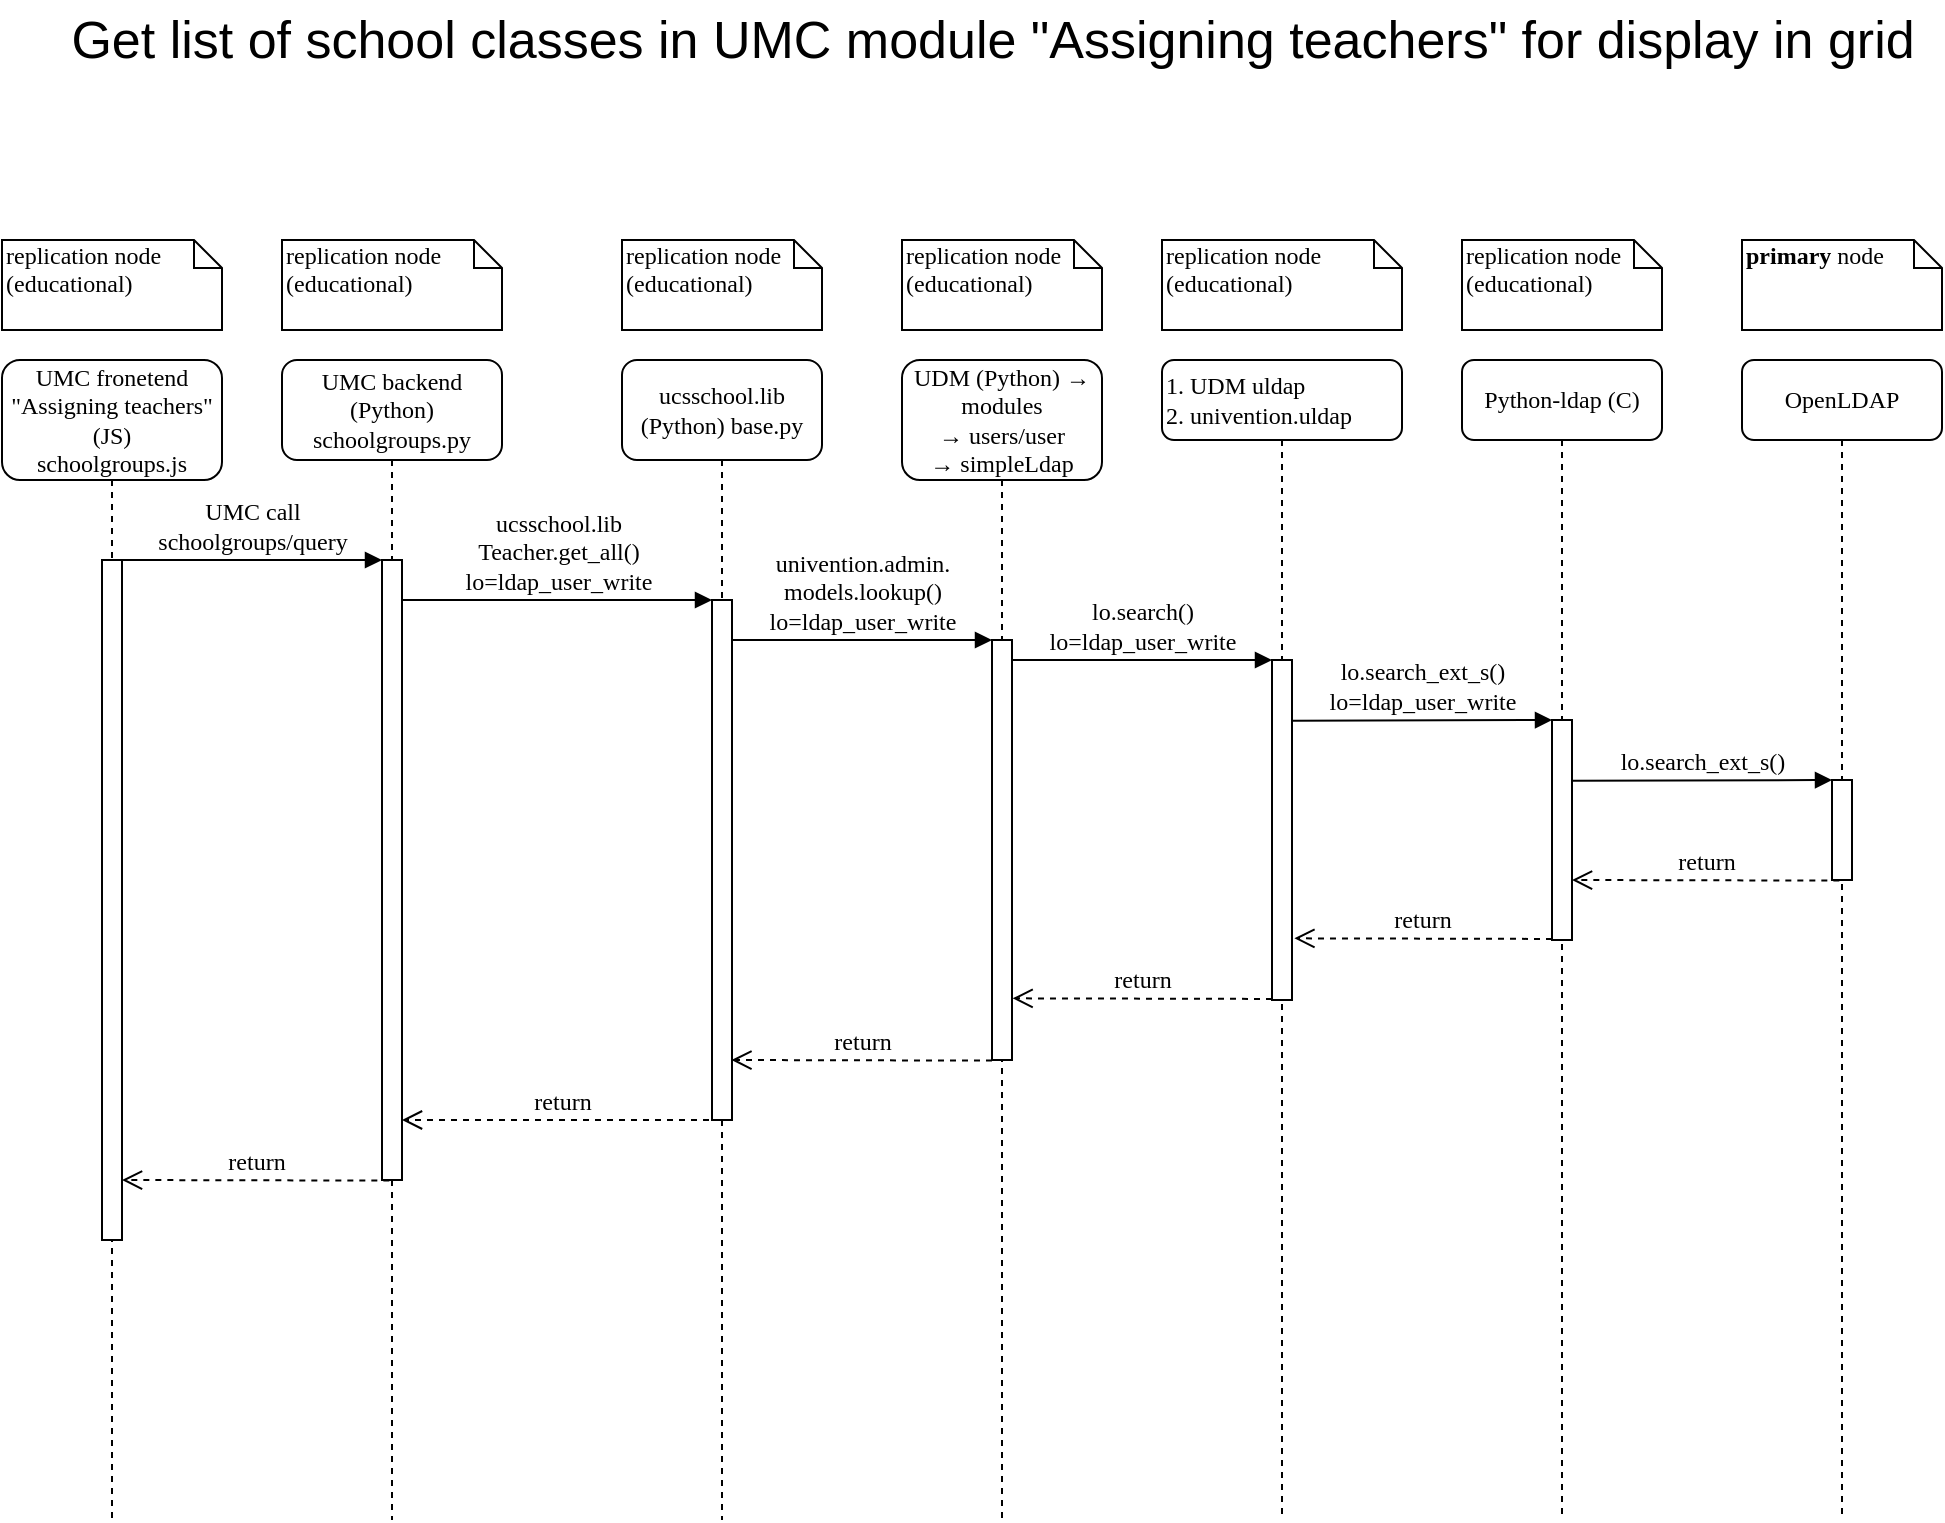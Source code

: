 <mxfile version="18.0.1" type="device"><diagram name="Page-1" id="13e1069c-82ec-6db2-03f1-153e76fe0fe0"><mxGraphModel dx="1407" dy="1401" grid="1" gridSize="10" guides="1" tooltips="1" connect="1" arrows="1" fold="1" page="1" pageScale="1" pageWidth="1169" pageHeight="827" background="none" math="0" shadow="0"><root><mxCell id="0"/><mxCell id="1" parent="0"/><mxCell id="7baba1c4bc27f4b0-2" value="UMC backend (Python) schoolgroups.py" style="shape=umlLifeline;perimeter=lifelinePerimeter;whiteSpace=wrap;html=1;container=1;collapsible=0;recursiveResize=0;outlineConnect=0;rounded=1;shadow=0;comic=0;labelBackgroundColor=none;strokeWidth=1;fontFamily=Verdana;fontSize=12;align=center;size=50;" parent="1" vertex="1"><mxGeometry x="200" y="220" width="110" height="580" as="geometry"/></mxCell><mxCell id="7baba1c4bc27f4b0-10" value="" style="html=1;points=[];perimeter=orthogonalPerimeter;rounded=0;shadow=0;comic=0;labelBackgroundColor=none;strokeWidth=1;fontFamily=Verdana;fontSize=12;align=center;" parent="7baba1c4bc27f4b0-2" vertex="1"><mxGeometry x="50" y="100" width="10" height="310" as="geometry"/></mxCell><mxCell id="bNEd93konDF89wfGVG_x-14" value="return" style="html=1;verticalAlign=bottom;endArrow=open;dashed=1;endSize=8;labelBackgroundColor=none;fontFamily=Verdana;fontSize=12;edgeStyle=elbowEdgeStyle;elbow=vertical;" parent="7baba1c4bc27f4b0-2" source="7baba1c4bc27f4b0-3" edge="1"><mxGeometry relative="1" as="geometry"><mxPoint x="60.0" y="380" as="targetPoint"/><Array as="points"><mxPoint x="210" y="380"/></Array><mxPoint x="193.67" y="380.3" as="sourcePoint"/></mxGeometry></mxCell><mxCell id="7baba1c4bc27f4b0-3" value="ucsschool.lib (Python) base.py" style="shape=umlLifeline;perimeter=lifelinePerimeter;whiteSpace=wrap;html=1;container=1;collapsible=0;recursiveResize=0;outlineConnect=0;rounded=1;shadow=0;comic=0;labelBackgroundColor=none;strokeWidth=1;fontFamily=Verdana;fontSize=12;align=center;size=50;" parent="1" vertex="1"><mxGeometry x="370" y="220" width="100" height="580" as="geometry"/></mxCell><mxCell id="7baba1c4bc27f4b0-13" value="" style="html=1;points=[];perimeter=orthogonalPerimeter;rounded=0;shadow=0;comic=0;labelBackgroundColor=none;strokeWidth=1;fontFamily=Verdana;fontSize=12;align=center;" parent="7baba1c4bc27f4b0-3" vertex="1"><mxGeometry x="45" y="120" width="10" height="260" as="geometry"/></mxCell><mxCell id="7baba1c4bc27f4b0-4" value="UDM (Python) → modules&lt;br&gt;→ users/user&lt;br&gt;→ simpleLdap" style="shape=umlLifeline;perimeter=lifelinePerimeter;whiteSpace=wrap;html=1;container=1;collapsible=0;recursiveResize=0;outlineConnect=0;rounded=1;shadow=0;comic=0;labelBackgroundColor=none;strokeWidth=1;fontFamily=Verdana;fontSize=12;align=center;size=60;" parent="1" vertex="1"><mxGeometry x="510" y="220" width="100" height="580" as="geometry"/></mxCell><mxCell id="7baba1c4bc27f4b0-5" value="1. UDM uldap&lt;br&gt;2. univention.uldap" style="shape=umlLifeline;perimeter=lifelinePerimeter;whiteSpace=wrap;html=1;container=1;collapsible=0;recursiveResize=0;outlineConnect=0;rounded=1;shadow=0;comic=0;labelBackgroundColor=none;strokeWidth=1;fontFamily=Verdana;fontSize=12;align=left;" parent="1" vertex="1"><mxGeometry x="640" y="220" width="120" height="580" as="geometry"/></mxCell><mxCell id="bNEd93konDF89wfGVG_x-6" value="return" style="html=1;verticalAlign=bottom;endArrow=open;dashed=1;endSize=8;labelBackgroundColor=none;fontFamily=Verdana;fontSize=12;edgeStyle=elbowEdgeStyle;elbow=vertical;exitX=0.367;exitY=1.006;exitDx=0;exitDy=0;exitPerimeter=0;entryX=1.12;entryY=0.814;entryDx=0;entryDy=0;entryPerimeter=0;" parent="7baba1c4bc27f4b0-5" target="7baba1c4bc27f4b0-19" edge="1"><mxGeometry relative="1" as="geometry"><mxPoint x="61.33" y="289.17" as="targetPoint"/><Array as="points"><mxPoint x="126.33" y="289.17"/></Array><mxPoint x="195.0" y="289.47" as="sourcePoint"/></mxGeometry></mxCell><mxCell id="bNEd93konDF89wfGVG_x-8" value="return" style="html=1;verticalAlign=bottom;endArrow=open;dashed=1;endSize=8;labelBackgroundColor=none;fontFamily=Verdana;fontSize=12;edgeStyle=elbowEdgeStyle;elbow=vertical;exitX=0.367;exitY=1.006;exitDx=0;exitDy=0;exitPerimeter=0;entryX=1.029;entryY=0.854;entryDx=0;entryDy=0;entryPerimeter=0;" parent="7baba1c4bc27f4b0-5" target="7baba1c4bc27f4b0-16" edge="1"><mxGeometry relative="1" as="geometry"><mxPoint x="-78.67" y="319.17" as="targetPoint"/><Array as="points"><mxPoint x="-13.67" y="319.17"/></Array><mxPoint x="55" y="319.47" as="sourcePoint"/></mxGeometry></mxCell><mxCell id="7baba1c4bc27f4b0-6" value="Python-ldap (C)" style="shape=umlLifeline;perimeter=lifelinePerimeter;whiteSpace=wrap;html=1;container=1;collapsible=0;recursiveResize=0;outlineConnect=0;rounded=1;shadow=0;comic=0;labelBackgroundColor=none;strokeWidth=1;fontFamily=Verdana;fontSize=12;align=center;" parent="1" vertex="1"><mxGeometry x="790" y="220" width="100" height="580" as="geometry"/></mxCell><mxCell id="7baba1c4bc27f4b0-28" value="" style="html=1;points=[];perimeter=orthogonalPerimeter;rounded=0;shadow=0;comic=0;labelBackgroundColor=none;strokeWidth=1;fontFamily=Verdana;fontSize=12;align=center;" parent="7baba1c4bc27f4b0-6" vertex="1"><mxGeometry x="45" y="180" width="10" height="110" as="geometry"/></mxCell><mxCell id="bNEd93konDF89wfGVG_x-3" value="lo.search_ext_s()&lt;br&gt;lo=ldap_user_write" style="html=1;verticalAlign=bottom;endArrow=block;entryX=0;entryY=0;labelBackgroundColor=none;fontFamily=Verdana;fontSize=12;edgeStyle=elbowEdgeStyle;elbow=vertical;" parent="7baba1c4bc27f4b0-6" edge="1"><mxGeometry relative="1" as="geometry"><mxPoint x="-85" y="180.333" as="sourcePoint"/><mxPoint x="45" y="180" as="targetPoint"/></mxGeometry></mxCell><mxCell id="bNEd93konDF89wfGVG_x-4" value="lo.search_ext_s()" style="html=1;verticalAlign=bottom;endArrow=block;entryX=0;entryY=0;labelBackgroundColor=none;fontFamily=Verdana;fontSize=12;edgeStyle=elbowEdgeStyle;elbow=vertical;" parent="7baba1c4bc27f4b0-6" edge="1"><mxGeometry relative="1" as="geometry"><mxPoint x="55" y="210.333" as="sourcePoint"/><mxPoint x="185" y="210" as="targetPoint"/></mxGeometry></mxCell><mxCell id="7baba1c4bc27f4b0-7" value="OpenLDAP" style="shape=umlLifeline;perimeter=lifelinePerimeter;whiteSpace=wrap;html=1;container=1;collapsible=0;recursiveResize=0;outlineConnect=0;rounded=1;shadow=0;comic=0;labelBackgroundColor=none;strokeWidth=1;fontFamily=Verdana;fontSize=12;align=center;" parent="1" vertex="1"><mxGeometry x="930" y="220" width="100" height="580" as="geometry"/></mxCell><mxCell id="7baba1c4bc27f4b0-8" value="UMC fronetend &quot;Assigning teachers&quot; (JS)&lt;br&gt;schoolgroups.js" style="shape=umlLifeline;perimeter=lifelinePerimeter;whiteSpace=wrap;html=1;container=1;collapsible=0;recursiveResize=0;outlineConnect=0;rounded=1;shadow=0;comic=0;labelBackgroundColor=none;strokeWidth=1;fontFamily=Verdana;fontSize=12;align=center;size=60;" parent="1" vertex="1"><mxGeometry x="60" y="220" width="110" height="580" as="geometry"/></mxCell><mxCell id="7baba1c4bc27f4b0-9" value="" style="html=1;points=[];perimeter=orthogonalPerimeter;rounded=0;shadow=0;comic=0;labelBackgroundColor=none;strokeWidth=1;fontFamily=Verdana;fontSize=12;align=center;" parent="7baba1c4bc27f4b0-8" vertex="1"><mxGeometry x="50" y="100" width="10" height="340" as="geometry"/></mxCell><mxCell id="bNEd93konDF89wfGVG_x-13" value="return" style="html=1;verticalAlign=bottom;endArrow=open;dashed=1;endSize=8;labelBackgroundColor=none;fontFamily=Verdana;fontSize=12;edgeStyle=elbowEdgeStyle;elbow=vertical;exitX=0.367;exitY=1.006;exitDx=0;exitDy=0;exitPerimeter=0;" parent="7baba1c4bc27f4b0-8" edge="1"><mxGeometry relative="1" as="geometry"><mxPoint x="60.0" y="410" as="targetPoint"/><Array as="points"><mxPoint x="125.0" y="410"/></Array><mxPoint x="193.67" y="410.3" as="sourcePoint"/></mxGeometry></mxCell><mxCell id="7baba1c4bc27f4b0-16" value="" style="html=1;points=[];perimeter=orthogonalPerimeter;rounded=0;shadow=0;comic=0;labelBackgroundColor=none;strokeWidth=1;fontFamily=Verdana;fontSize=12;align=center;" parent="1" vertex="1"><mxGeometry x="555" y="360" width="10" height="210" as="geometry"/></mxCell><mxCell id="7baba1c4bc27f4b0-17" value="&lt;span style=&quot;&quot;&gt;univention.admin.&lt;br&gt;models.lookup()&lt;br&gt;&lt;/span&gt;lo=ldap_user_write" style="html=1;verticalAlign=bottom;endArrow=block;labelBackgroundColor=none;fontFamily=Verdana;fontSize=12;edgeStyle=elbowEdgeStyle;elbow=vertical;" parent="1" source="7baba1c4bc27f4b0-13" target="7baba1c4bc27f4b0-16" edge="1"><mxGeometry relative="1" as="geometry"><mxPoint x="480" y="360" as="sourcePoint"/><Array as="points"><mxPoint x="430" y="360"/></Array></mxGeometry></mxCell><mxCell id="7baba1c4bc27f4b0-19" value="" style="html=1;points=[];perimeter=orthogonalPerimeter;rounded=0;shadow=0;comic=0;labelBackgroundColor=none;strokeWidth=1;fontFamily=Verdana;fontSize=12;align=center;" parent="1" vertex="1"><mxGeometry x="695" y="370" width="10" height="170" as="geometry"/></mxCell><mxCell id="7baba1c4bc27f4b0-20" value="lo.search()&lt;br&gt;lo=ldap_user_write" style="html=1;verticalAlign=bottom;endArrow=block;entryX=0;entryY=0;labelBackgroundColor=none;fontFamily=Verdana;fontSize=12;edgeStyle=elbowEdgeStyle;elbow=vertical;" parent="1" source="7baba1c4bc27f4b0-16" target="7baba1c4bc27f4b0-19" edge="1"><mxGeometry relative="1" as="geometry"><mxPoint x="620" y="370" as="sourcePoint"/></mxGeometry></mxCell><mxCell id="7baba1c4bc27f4b0-25" value="" style="html=1;points=[];perimeter=orthogonalPerimeter;rounded=0;shadow=0;comic=0;labelBackgroundColor=none;strokeColor=#000000;strokeWidth=1;fillColor=#FFFFFF;fontFamily=Verdana;fontSize=12;fontColor=#000000;align=center;" parent="1" vertex="1"><mxGeometry x="975" y="430" width="10" height="50" as="geometry"/></mxCell><mxCell id="7baba1c4bc27f4b0-30" value="return" style="html=1;verticalAlign=bottom;endArrow=open;dashed=1;endSize=8;labelBackgroundColor=none;fontFamily=Verdana;fontSize=12;edgeStyle=elbowEdgeStyle;elbow=vertical;exitX=0.367;exitY=1.006;exitDx=0;exitDy=0;exitPerimeter=0;" parent="1" source="7baba1c4bc27f4b0-25" target="7baba1c4bc27f4b0-28" edge="1"><mxGeometry relative="1" as="geometry"><mxPoint x="770" y="766" as="targetPoint"/><Array as="points"><mxPoint x="910" y="480"/></Array></mxGeometry></mxCell><mxCell id="7baba1c4bc27f4b0-11" value="UMC call&lt;br&gt;schoolgroups/query" style="html=1;verticalAlign=bottom;endArrow=block;entryX=0;entryY=0;labelBackgroundColor=none;fontFamily=Verdana;fontSize=12;edgeStyle=elbowEdgeStyle;elbow=vertical;" parent="1" source="7baba1c4bc27f4b0-9" target="7baba1c4bc27f4b0-10" edge="1"><mxGeometry x="-0.003" relative="1" as="geometry"><mxPoint x="190" y="330" as="sourcePoint"/><mxPoint as="offset"/></mxGeometry></mxCell><mxCell id="7baba1c4bc27f4b0-14" value="ucsschool.lib&lt;br&gt;Teacher.get_all()&lt;br&gt;lo=ldap_user_write" style="html=1;verticalAlign=bottom;endArrow=block;entryX=0;entryY=0;labelBackgroundColor=none;fontFamily=Verdana;fontSize=12;edgeStyle=elbowEdgeStyle;elbow=vertical;" parent="1" source="7baba1c4bc27f4b0-10" target="7baba1c4bc27f4b0-13" edge="1"><mxGeometry x="-0.002" relative="1" as="geometry"><mxPoint x="340" y="340" as="sourcePoint"/><mxPoint as="offset"/></mxGeometry></mxCell><mxCell id="7baba1c4bc27f4b0-40" value="replication node&lt;br&gt;(educational)" style="shape=note;whiteSpace=wrap;html=1;size=14;verticalAlign=top;align=left;spacingTop=-6;rounded=0;shadow=0;comic=0;labelBackgroundColor=none;strokeWidth=1;fontFamily=Verdana;fontSize=12" parent="1" vertex="1"><mxGeometry x="60" y="160" width="110" height="45" as="geometry"/></mxCell><mxCell id="7baba1c4bc27f4b0-41" value="replication node&lt;br&gt;(educational)" style="shape=note;whiteSpace=wrap;html=1;size=14;verticalAlign=top;align=left;spacingTop=-6;rounded=0;shadow=0;comic=0;labelBackgroundColor=none;strokeWidth=1;fontFamily=Verdana;fontSize=12" parent="1" vertex="1"><mxGeometry x="200" y="160" width="110" height="45" as="geometry"/></mxCell><mxCell id="7baba1c4bc27f4b0-42" value="replication node&lt;br&gt;(educational)" style="shape=note;whiteSpace=wrap;html=1;size=14;verticalAlign=top;align=left;spacingTop=-6;rounded=0;shadow=0;comic=0;labelBackgroundColor=none;strokeWidth=1;fontFamily=Verdana;fontSize=12" parent="1" vertex="1"><mxGeometry x="370" y="160" width="100" height="45" as="geometry"/></mxCell><mxCell id="7baba1c4bc27f4b0-43" value="replication node&lt;br&gt;(educational)" style="shape=note;whiteSpace=wrap;html=1;size=14;verticalAlign=top;align=left;spacingTop=-6;rounded=0;shadow=0;comic=0;labelBackgroundColor=none;strokeWidth=1;fontFamily=Verdana;fontSize=12" parent="1" vertex="1"><mxGeometry x="510" y="160" width="100" height="45" as="geometry"/></mxCell><mxCell id="7baba1c4bc27f4b0-44" value="replication node&lt;br&gt;(educational)" style="shape=note;whiteSpace=wrap;html=1;size=14;verticalAlign=top;align=left;spacingTop=-6;rounded=0;shadow=0;comic=0;labelBackgroundColor=none;strokeWidth=1;fontFamily=Verdana;fontSize=12" parent="1" vertex="1"><mxGeometry x="640" y="160" width="120" height="45" as="geometry"/></mxCell><mxCell id="7baba1c4bc27f4b0-45" value="replication node&lt;br&gt;(educational)" style="shape=note;whiteSpace=wrap;html=1;size=14;verticalAlign=top;align=left;spacingTop=-6;rounded=0;shadow=0;comic=0;labelBackgroundColor=none;strokeWidth=1;fontFamily=Verdana;fontSize=12" parent="1" vertex="1"><mxGeometry x="790" y="160" width="100" height="45" as="geometry"/></mxCell><mxCell id="7baba1c4bc27f4b0-46" value="&lt;b&gt;primary&lt;/b&gt; node" style="shape=note;whiteSpace=wrap;html=1;size=14;verticalAlign=top;align=left;spacingTop=-6;rounded=0;shadow=0;comic=0;labelBackgroundColor=none;strokeWidth=1;fontFamily=Verdana;fontSize=12" parent="1" vertex="1"><mxGeometry x="930" y="160" width="100" height="45" as="geometry"/></mxCell><mxCell id="bNEd93konDF89wfGVG_x-11" value="return" style="html=1;verticalAlign=bottom;endArrow=open;dashed=1;endSize=8;labelBackgroundColor=none;fontFamily=Verdana;fontSize=12;edgeStyle=elbowEdgeStyle;elbow=vertical;exitX=0.367;exitY=1.006;exitDx=0;exitDy=0;exitPerimeter=0;entryX=0.97;entryY=0.882;entryDx=0;entryDy=0;entryPerimeter=0;" parent="1" target="7baba1c4bc27f4b0-13" edge="1"><mxGeometry relative="1" as="geometry"><mxPoint x="430" y="570" as="targetPoint"/><Array as="points"><mxPoint x="486.33" y="570"/></Array><mxPoint x="555" y="570.3" as="sourcePoint"/></mxGeometry></mxCell><mxCell id="bNEd93konDF89wfGVG_x-17" value="Get list of school classes in UMC module &quot;Assigning teachers&quot; for display in grid" style="text;html=1;align=center;verticalAlign=middle;resizable=0;points=[];autosize=1;strokeColor=none;fillColor=none;fontSize=26;" parent="1" vertex="1"><mxGeometry x="80" y="40" width="950" height="40" as="geometry"/></mxCell></root></mxGraphModel></diagram></mxfile>